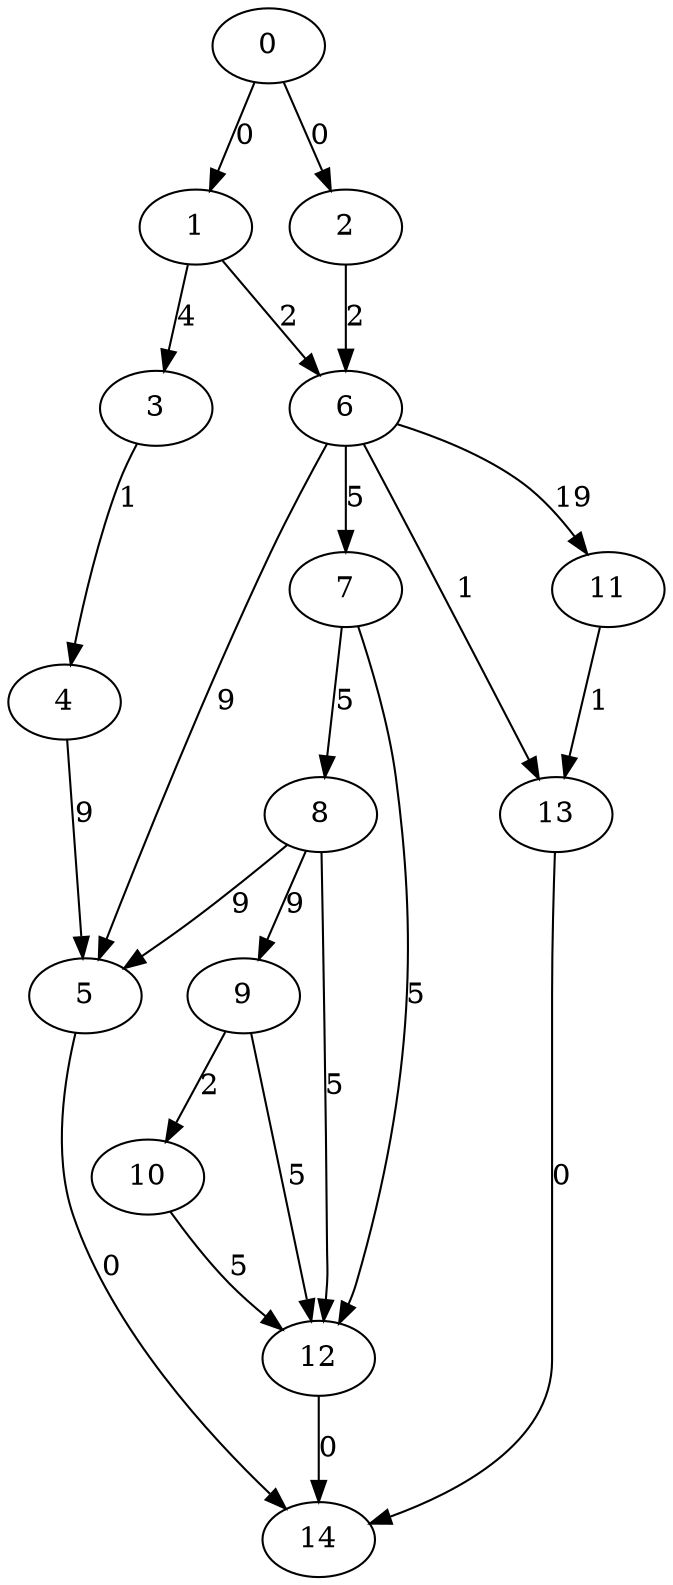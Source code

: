 digraph {
    14;
    6;
    8;
    11;
    1;
    4;
    7;
    12;
    0;
    5;
    13;
    3;
    2;
    9;
    10;
    4 -> 5 [label=9];
    6 -> 13 [label=1];
    10 -> 12 [label=5];
    6 -> 7 [label=5];
    8 -> 12 [label=5];
    5 -> 14 [label=0];
    1 -> 3 [label=4];
    12 -> 14 [label=0];
    1 -> 6 [label=2];
    13 -> 14 [label=0];
    9 -> 12 [label=5];
    9 -> 10 [label=2];
    2 -> 6 [label=2];
    0 -> 1 [label=0];
    8 -> 5 [label=9];
    8 -> 9 [label=9];
    7 -> 8 [label=5];
    11 -> 13 [label=1];
    3 -> 4 [label=1];
    6 -> 11 [label=19];
    6 -> 5 [label=9];
    7 -> 12 [label=5];
    0 -> 2 [label=0];
}